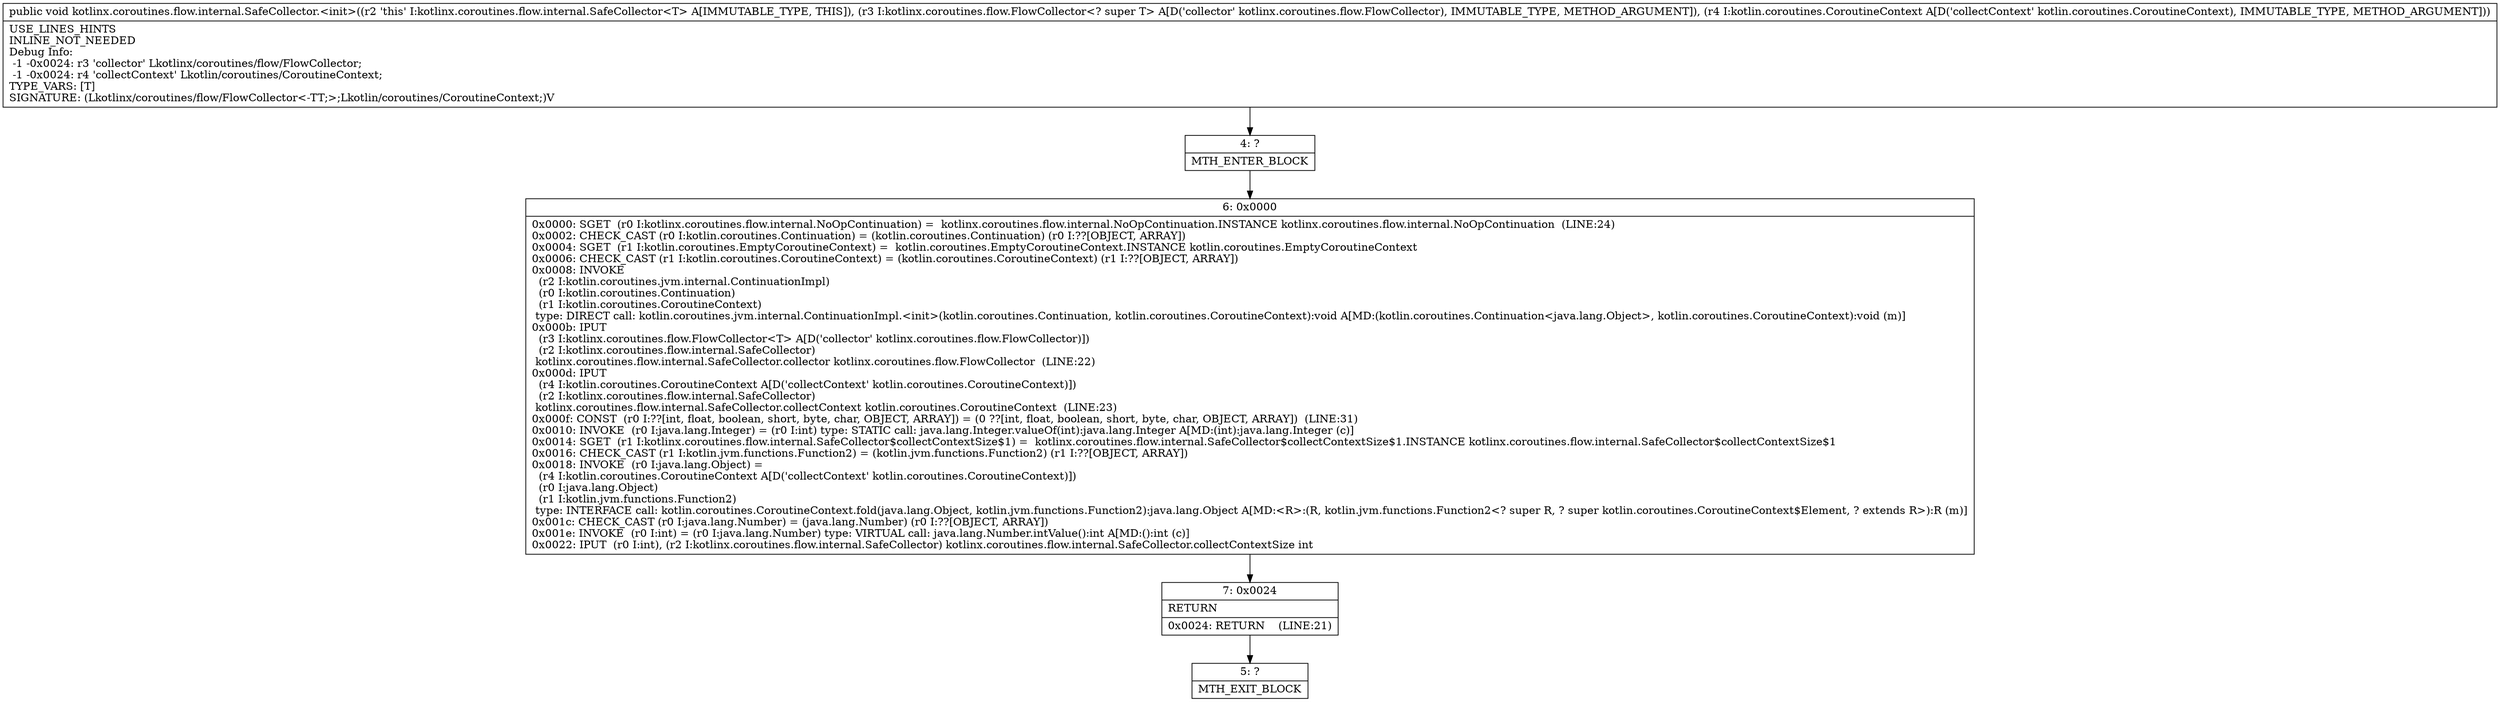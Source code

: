 digraph "CFG forkotlinx.coroutines.flow.internal.SafeCollector.\<init\>(Lkotlinx\/coroutines\/flow\/FlowCollector;Lkotlin\/coroutines\/CoroutineContext;)V" {
Node_4 [shape=record,label="{4\:\ ?|MTH_ENTER_BLOCK\l}"];
Node_6 [shape=record,label="{6\:\ 0x0000|0x0000: SGET  (r0 I:kotlinx.coroutines.flow.internal.NoOpContinuation) =  kotlinx.coroutines.flow.internal.NoOpContinuation.INSTANCE kotlinx.coroutines.flow.internal.NoOpContinuation  (LINE:24)\l0x0002: CHECK_CAST (r0 I:kotlin.coroutines.Continuation) = (kotlin.coroutines.Continuation) (r0 I:??[OBJECT, ARRAY]) \l0x0004: SGET  (r1 I:kotlin.coroutines.EmptyCoroutineContext) =  kotlin.coroutines.EmptyCoroutineContext.INSTANCE kotlin.coroutines.EmptyCoroutineContext \l0x0006: CHECK_CAST (r1 I:kotlin.coroutines.CoroutineContext) = (kotlin.coroutines.CoroutineContext) (r1 I:??[OBJECT, ARRAY]) \l0x0008: INVOKE  \l  (r2 I:kotlin.coroutines.jvm.internal.ContinuationImpl)\l  (r0 I:kotlin.coroutines.Continuation)\l  (r1 I:kotlin.coroutines.CoroutineContext)\l type: DIRECT call: kotlin.coroutines.jvm.internal.ContinuationImpl.\<init\>(kotlin.coroutines.Continuation, kotlin.coroutines.CoroutineContext):void A[MD:(kotlin.coroutines.Continuation\<java.lang.Object\>, kotlin.coroutines.CoroutineContext):void (m)]\l0x000b: IPUT  \l  (r3 I:kotlinx.coroutines.flow.FlowCollector\<T\> A[D('collector' kotlinx.coroutines.flow.FlowCollector)])\l  (r2 I:kotlinx.coroutines.flow.internal.SafeCollector)\l kotlinx.coroutines.flow.internal.SafeCollector.collector kotlinx.coroutines.flow.FlowCollector  (LINE:22)\l0x000d: IPUT  \l  (r4 I:kotlin.coroutines.CoroutineContext A[D('collectContext' kotlin.coroutines.CoroutineContext)])\l  (r2 I:kotlinx.coroutines.flow.internal.SafeCollector)\l kotlinx.coroutines.flow.internal.SafeCollector.collectContext kotlin.coroutines.CoroutineContext  (LINE:23)\l0x000f: CONST  (r0 I:??[int, float, boolean, short, byte, char, OBJECT, ARRAY]) = (0 ??[int, float, boolean, short, byte, char, OBJECT, ARRAY])  (LINE:31)\l0x0010: INVOKE  (r0 I:java.lang.Integer) = (r0 I:int) type: STATIC call: java.lang.Integer.valueOf(int):java.lang.Integer A[MD:(int):java.lang.Integer (c)]\l0x0014: SGET  (r1 I:kotlinx.coroutines.flow.internal.SafeCollector$collectContextSize$1) =  kotlinx.coroutines.flow.internal.SafeCollector$collectContextSize$1.INSTANCE kotlinx.coroutines.flow.internal.SafeCollector$collectContextSize$1 \l0x0016: CHECK_CAST (r1 I:kotlin.jvm.functions.Function2) = (kotlin.jvm.functions.Function2) (r1 I:??[OBJECT, ARRAY]) \l0x0018: INVOKE  (r0 I:java.lang.Object) = \l  (r4 I:kotlin.coroutines.CoroutineContext A[D('collectContext' kotlin.coroutines.CoroutineContext)])\l  (r0 I:java.lang.Object)\l  (r1 I:kotlin.jvm.functions.Function2)\l type: INTERFACE call: kotlin.coroutines.CoroutineContext.fold(java.lang.Object, kotlin.jvm.functions.Function2):java.lang.Object A[MD:\<R\>:(R, kotlin.jvm.functions.Function2\<? super R, ? super kotlin.coroutines.CoroutineContext$Element, ? extends R\>):R (m)]\l0x001c: CHECK_CAST (r0 I:java.lang.Number) = (java.lang.Number) (r0 I:??[OBJECT, ARRAY]) \l0x001e: INVOKE  (r0 I:int) = (r0 I:java.lang.Number) type: VIRTUAL call: java.lang.Number.intValue():int A[MD:():int (c)]\l0x0022: IPUT  (r0 I:int), (r2 I:kotlinx.coroutines.flow.internal.SafeCollector) kotlinx.coroutines.flow.internal.SafeCollector.collectContextSize int \l}"];
Node_7 [shape=record,label="{7\:\ 0x0024|RETURN\l|0x0024: RETURN    (LINE:21)\l}"];
Node_5 [shape=record,label="{5\:\ ?|MTH_EXIT_BLOCK\l}"];
MethodNode[shape=record,label="{public void kotlinx.coroutines.flow.internal.SafeCollector.\<init\>((r2 'this' I:kotlinx.coroutines.flow.internal.SafeCollector\<T\> A[IMMUTABLE_TYPE, THIS]), (r3 I:kotlinx.coroutines.flow.FlowCollector\<? super T\> A[D('collector' kotlinx.coroutines.flow.FlowCollector), IMMUTABLE_TYPE, METHOD_ARGUMENT]), (r4 I:kotlin.coroutines.CoroutineContext A[D('collectContext' kotlin.coroutines.CoroutineContext), IMMUTABLE_TYPE, METHOD_ARGUMENT]))  | USE_LINES_HINTS\lINLINE_NOT_NEEDED\lDebug Info:\l  \-1 \-0x0024: r3 'collector' Lkotlinx\/coroutines\/flow\/FlowCollector;\l  \-1 \-0x0024: r4 'collectContext' Lkotlin\/coroutines\/CoroutineContext;\lTYPE_VARS: [T]\lSIGNATURE: (Lkotlinx\/coroutines\/flow\/FlowCollector\<\-TT;\>;Lkotlin\/coroutines\/CoroutineContext;)V\l}"];
MethodNode -> Node_4;Node_4 -> Node_6;
Node_6 -> Node_7;
Node_7 -> Node_5;
}

